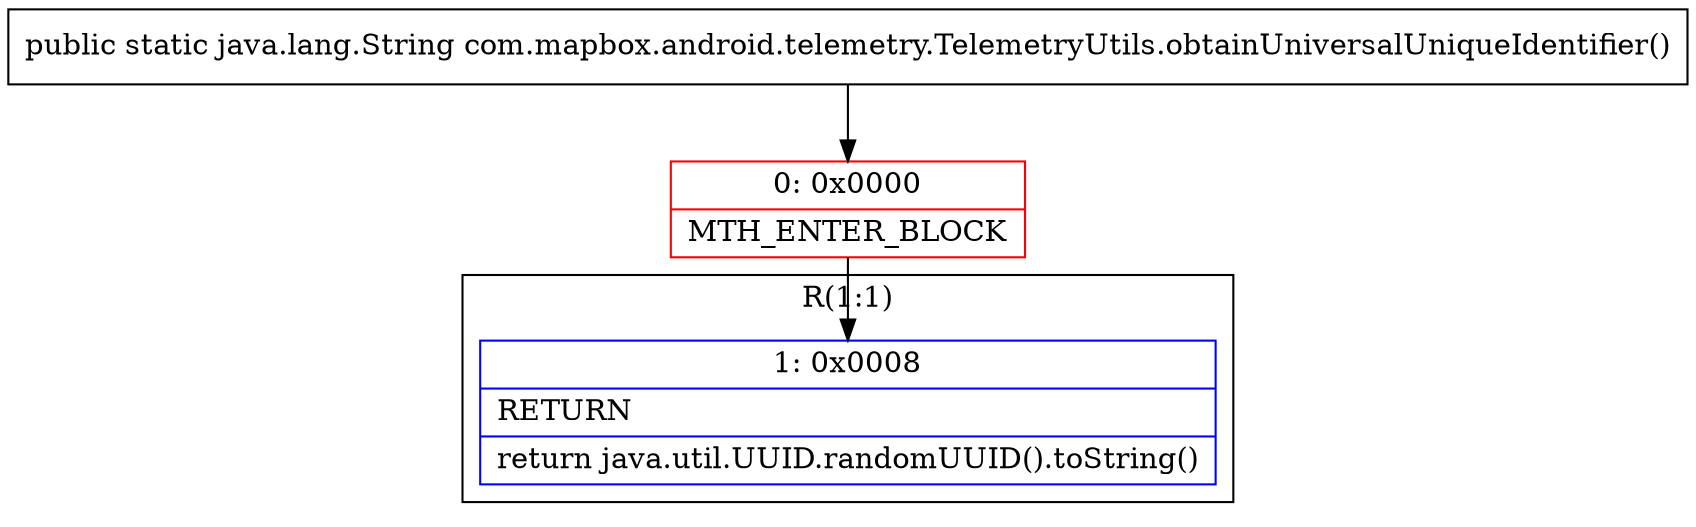 digraph "CFG forcom.mapbox.android.telemetry.TelemetryUtils.obtainUniversalUniqueIdentifier()Ljava\/lang\/String;" {
subgraph cluster_Region_1078803795 {
label = "R(1:1)";
node [shape=record,color=blue];
Node_1 [shape=record,label="{1\:\ 0x0008|RETURN\l|return java.util.UUID.randomUUID().toString()\l}"];
}
Node_0 [shape=record,color=red,label="{0\:\ 0x0000|MTH_ENTER_BLOCK\l}"];
MethodNode[shape=record,label="{public static java.lang.String com.mapbox.android.telemetry.TelemetryUtils.obtainUniversalUniqueIdentifier() }"];
MethodNode -> Node_0;
Node_0 -> Node_1;
}

